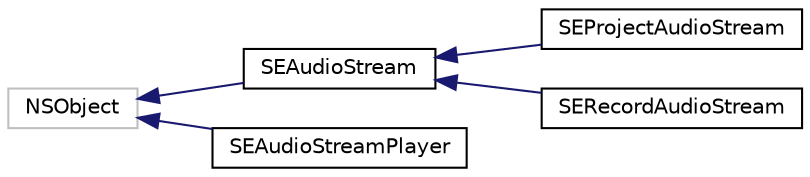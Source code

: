 digraph "Graphical Class Hierarchy"
{
  edge [fontname="Helvetica",fontsize="10",labelfontname="Helvetica",labelfontsize="10"];
  node [fontname="Helvetica",fontsize="10",shape=record];
  rankdir="LR";
  Node1 [label="NSObject",height=0.2,width=0.4,color="grey75", fillcolor="white", style="filled"];
  Node1 -> Node2 [dir="back",color="midnightblue",fontsize="10",style="solid",fontname="Helvetica"];
  Node2 [label="SEAudioStream",height=0.2,width=0.4,color="black", fillcolor="white", style="filled",URL="$interface_s_e_audio_stream.html"];
  Node2 -> Node3 [dir="back",color="midnightblue",fontsize="10",style="solid",fontname="Helvetica"];
  Node3 [label="SEProjectAudioStream",height=0.2,width=0.4,color="black", fillcolor="white", style="filled",URL="$interface_s_e_project_audio_stream.html"];
  Node2 -> Node4 [dir="back",color="midnightblue",fontsize="10",style="solid",fontname="Helvetica"];
  Node4 [label="SERecordAudioStream",height=0.2,width=0.4,color="black", fillcolor="white", style="filled",URL="$interface_s_e_record_audio_stream.html"];
  Node1 -> Node5 [dir="back",color="midnightblue",fontsize="10",style="solid",fontname="Helvetica"];
  Node5 [label="SEAudioStreamPlayer",height=0.2,width=0.4,color="black", fillcolor="white", style="filled",URL="$interface_s_e_audio_stream_player.html"];
}
